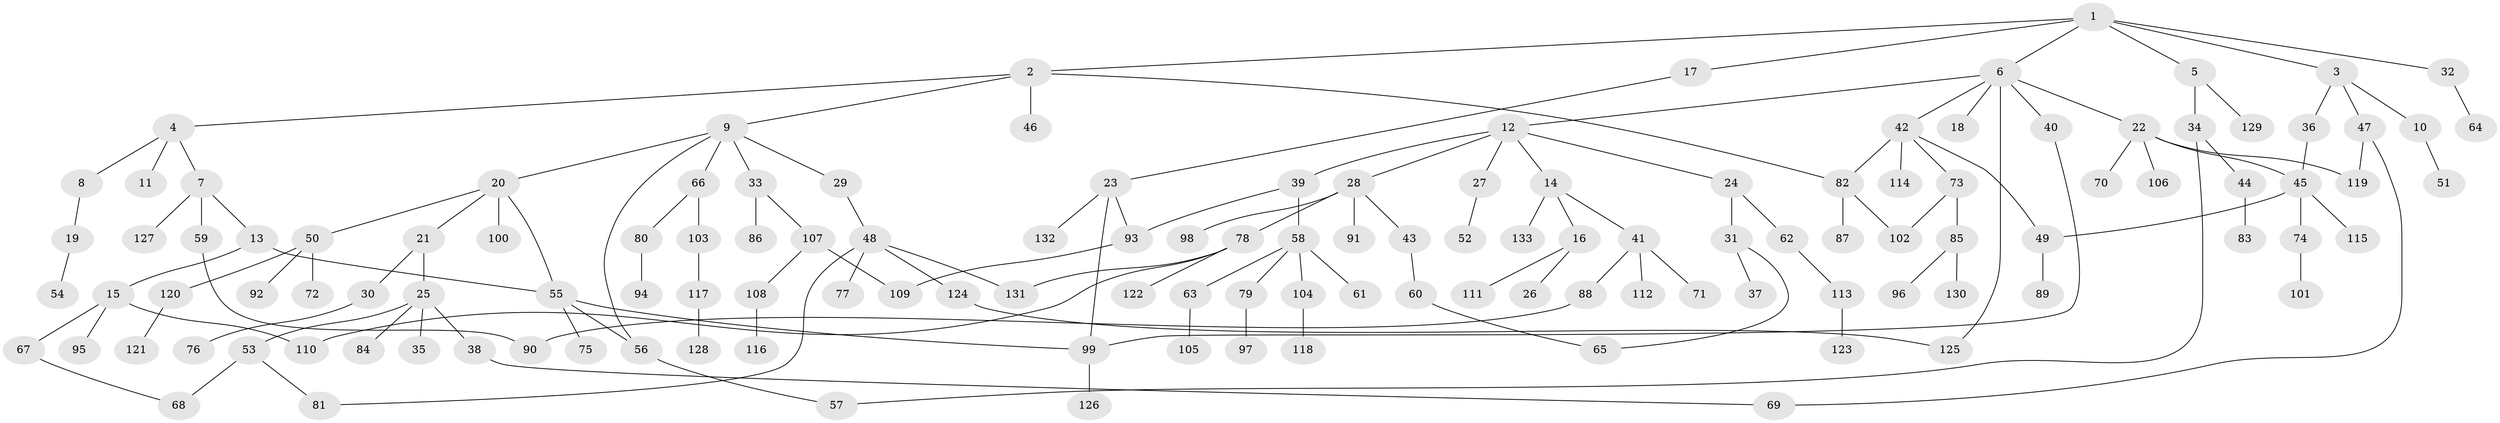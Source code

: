 // coarse degree distribution, {6: 0.0425531914893617, 4: 0.1276595744680851, 2: 0.3404255319148936, 3: 0.23404255319148937, 1: 0.2553191489361702}
// Generated by graph-tools (version 1.1) at 2025/36/03/04/25 23:36:02]
// undirected, 133 vertices, 152 edges
graph export_dot {
  node [color=gray90,style=filled];
  1;
  2;
  3;
  4;
  5;
  6;
  7;
  8;
  9;
  10;
  11;
  12;
  13;
  14;
  15;
  16;
  17;
  18;
  19;
  20;
  21;
  22;
  23;
  24;
  25;
  26;
  27;
  28;
  29;
  30;
  31;
  32;
  33;
  34;
  35;
  36;
  37;
  38;
  39;
  40;
  41;
  42;
  43;
  44;
  45;
  46;
  47;
  48;
  49;
  50;
  51;
  52;
  53;
  54;
  55;
  56;
  57;
  58;
  59;
  60;
  61;
  62;
  63;
  64;
  65;
  66;
  67;
  68;
  69;
  70;
  71;
  72;
  73;
  74;
  75;
  76;
  77;
  78;
  79;
  80;
  81;
  82;
  83;
  84;
  85;
  86;
  87;
  88;
  89;
  90;
  91;
  92;
  93;
  94;
  95;
  96;
  97;
  98;
  99;
  100;
  101;
  102;
  103;
  104;
  105;
  106;
  107;
  108;
  109;
  110;
  111;
  112;
  113;
  114;
  115;
  116;
  117;
  118;
  119;
  120;
  121;
  122;
  123;
  124;
  125;
  126;
  127;
  128;
  129;
  130;
  131;
  132;
  133;
  1 -- 2;
  1 -- 3;
  1 -- 5;
  1 -- 6;
  1 -- 17;
  1 -- 32;
  2 -- 4;
  2 -- 9;
  2 -- 46;
  2 -- 82;
  3 -- 10;
  3 -- 36;
  3 -- 47;
  4 -- 7;
  4 -- 8;
  4 -- 11;
  5 -- 34;
  5 -- 129;
  6 -- 12;
  6 -- 18;
  6 -- 22;
  6 -- 40;
  6 -- 42;
  6 -- 125;
  7 -- 13;
  7 -- 59;
  7 -- 127;
  8 -- 19;
  9 -- 20;
  9 -- 29;
  9 -- 33;
  9 -- 66;
  9 -- 56;
  10 -- 51;
  12 -- 14;
  12 -- 24;
  12 -- 27;
  12 -- 28;
  12 -- 39;
  13 -- 15;
  13 -- 55;
  14 -- 16;
  14 -- 41;
  14 -- 133;
  15 -- 67;
  15 -- 95;
  15 -- 110;
  16 -- 26;
  16 -- 111;
  17 -- 23;
  19 -- 54;
  20 -- 21;
  20 -- 50;
  20 -- 55;
  20 -- 100;
  21 -- 25;
  21 -- 30;
  22 -- 45;
  22 -- 70;
  22 -- 106;
  22 -- 119;
  23 -- 132;
  23 -- 93;
  23 -- 99;
  24 -- 31;
  24 -- 62;
  25 -- 35;
  25 -- 38;
  25 -- 53;
  25 -- 84;
  27 -- 52;
  28 -- 43;
  28 -- 78;
  28 -- 91;
  28 -- 98;
  29 -- 48;
  30 -- 76;
  31 -- 37;
  31 -- 65;
  32 -- 64;
  33 -- 86;
  33 -- 107;
  34 -- 44;
  34 -- 57;
  36 -- 45;
  38 -- 69;
  39 -- 58;
  39 -- 93;
  40 -- 99;
  41 -- 71;
  41 -- 88;
  41 -- 112;
  42 -- 73;
  42 -- 114;
  42 -- 82;
  42 -- 49;
  43 -- 60;
  44 -- 83;
  45 -- 49;
  45 -- 74;
  45 -- 115;
  47 -- 69;
  47 -- 119;
  48 -- 77;
  48 -- 81;
  48 -- 124;
  48 -- 131;
  49 -- 89;
  50 -- 72;
  50 -- 92;
  50 -- 120;
  53 -- 68;
  53 -- 81;
  55 -- 56;
  55 -- 75;
  55 -- 99;
  56 -- 57;
  58 -- 61;
  58 -- 63;
  58 -- 79;
  58 -- 104;
  59 -- 90;
  60 -- 65;
  62 -- 113;
  63 -- 105;
  66 -- 80;
  66 -- 103;
  67 -- 68;
  73 -- 85;
  73 -- 102;
  74 -- 101;
  78 -- 122;
  78 -- 131;
  78 -- 110;
  79 -- 97;
  80 -- 94;
  82 -- 87;
  82 -- 102;
  85 -- 96;
  85 -- 130;
  88 -- 90;
  93 -- 109;
  99 -- 126;
  103 -- 117;
  104 -- 118;
  107 -- 108;
  107 -- 109;
  108 -- 116;
  113 -- 123;
  117 -- 128;
  120 -- 121;
  124 -- 125;
}
